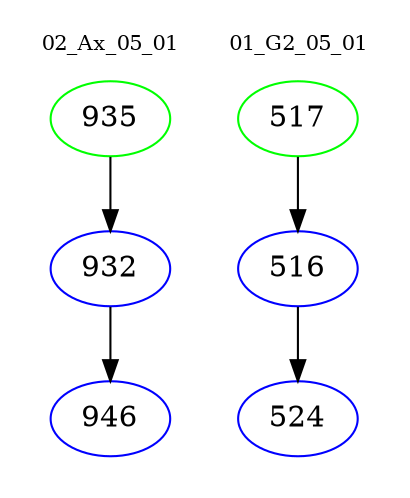 digraph{
subgraph cluster_0 {
color = white
label = "02_Ax_05_01";
fontsize=10;
T0_935 [label="935", color="green"]
T0_935 -> T0_932 [color="black"]
T0_932 [label="932", color="blue"]
T0_932 -> T0_946 [color="black"]
T0_946 [label="946", color="blue"]
}
subgraph cluster_1 {
color = white
label = "01_G2_05_01";
fontsize=10;
T1_517 [label="517", color="green"]
T1_517 -> T1_516 [color="black"]
T1_516 [label="516", color="blue"]
T1_516 -> T1_524 [color="black"]
T1_524 [label="524", color="blue"]
}
}
